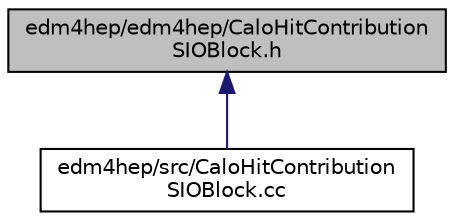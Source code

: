 digraph "edm4hep/edm4hep/CaloHitContributionSIOBlock.h"
{
 // LATEX_PDF_SIZE
  edge [fontname="Helvetica",fontsize="10",labelfontname="Helvetica",labelfontsize="10"];
  node [fontname="Helvetica",fontsize="10",shape=record];
  Node1 [label="edm4hep/edm4hep/CaloHitContribution\lSIOBlock.h",height=0.2,width=0.4,color="black", fillcolor="grey75", style="filled", fontcolor="black",tooltip=" "];
  Node1 -> Node2 [dir="back",color="midnightblue",fontsize="10",style="solid",fontname="Helvetica"];
  Node2 [label="edm4hep/src/CaloHitContribution\lSIOBlock.cc",height=0.2,width=0.4,color="black", fillcolor="white", style="filled",URL="$_calo_hit_contribution_s_i_o_block_8cc.html",tooltip=" "];
}
